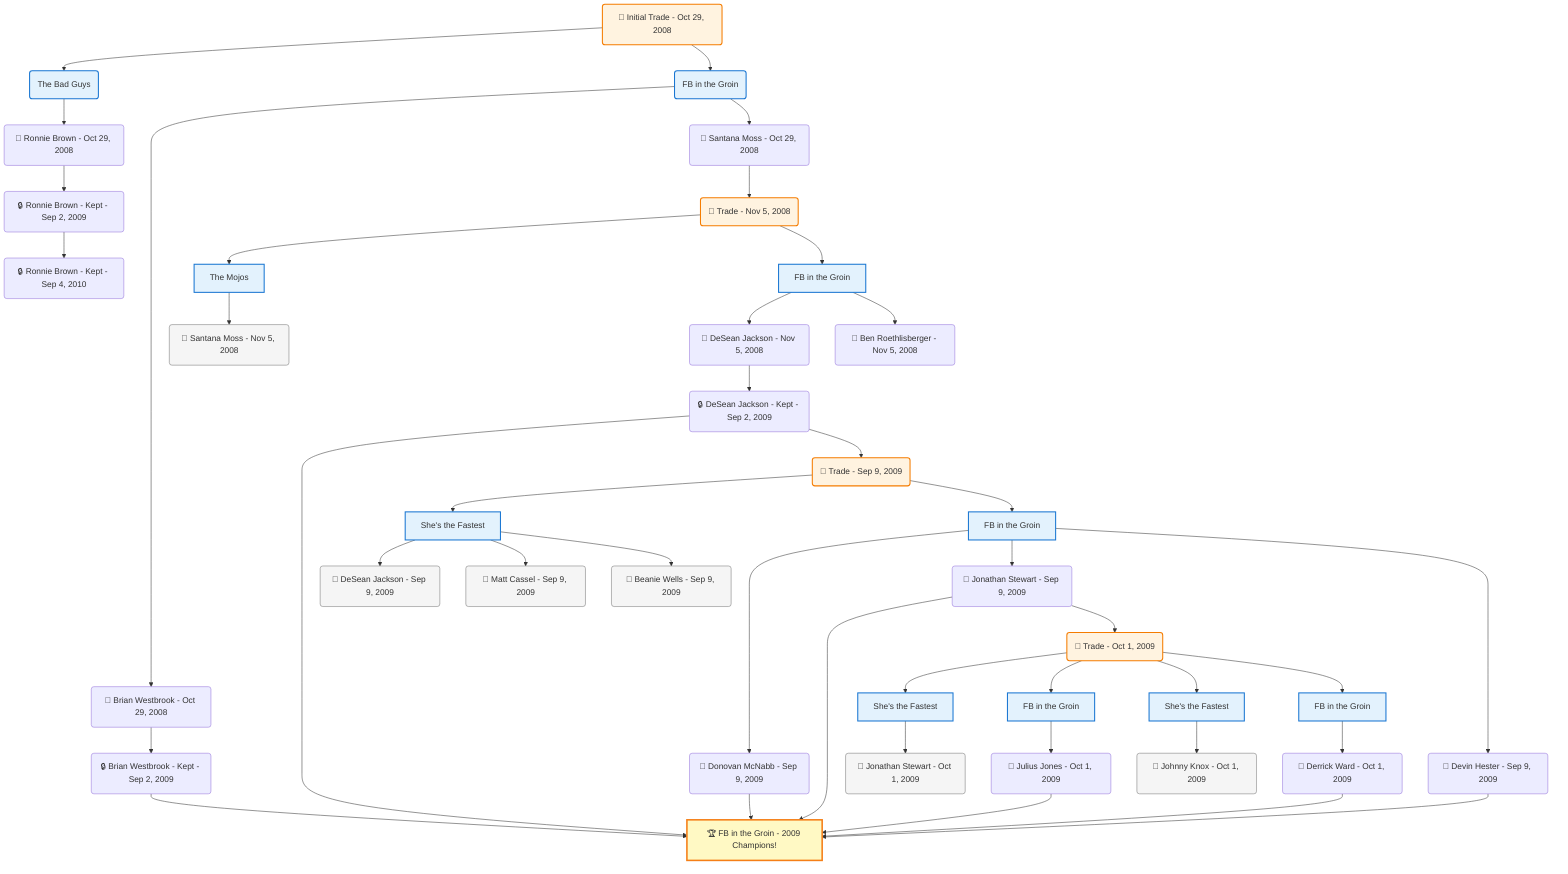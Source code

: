 flowchart TD

    TRADE_MAIN("🔄 Initial Trade - Oct 29, 2008")
    TEAM_1("The Bad Guys")
    TEAM_2("FB in the Groin")
    NODE_acbb1f4c-bddd-4152-be7d-cdbc176f8841("🔄 Ronnie Brown - Oct 29, 2008")
    NODE_3844f232-181a-4af4-ad32-7773482ac39b("🔒 Ronnie Brown - Kept - Sep 2, 2009")
    NODE_5f1b63ce-96fa-4d5d-a065-b53daf393a9a("🔒 Ronnie Brown - Kept - Sep 4, 2010")
    NODE_12905ee6-bbd2-40e5-9718-ce23cb7d7206("🔄 Brian Westbrook - Oct 29, 2008")
    NODE_b2cdb0b1-0710-4607-b4d7-239a8e3c79f8("🔒 Brian Westbrook - Kept - Sep 2, 2009")
    CHAMP_f483ecf1-cd17-4991-854b-e52dfc957b45_2009["🏆 FB in the Groin - 2009 Champions!"]
    NODE_6443451d-b374-42e2-9cc8-cf7ea623c574("🔄 Santana Moss - Oct 29, 2008")
    TRADE_f4210721-7634-4f38-99ae-7010bedca89e_3("🔄 Trade - Nov 5, 2008")
    TEAM_bbe2d0ad-54cf-4c22-be82-b2a5f262a157_4["The Mojos"]
    NODE_65e6ad00-c1d7-4912-a451-80fb65a5a9a2("🔄 Santana Moss - Nov 5, 2008")
    TEAM_f483ecf1-cd17-4991-854b-e52dfc957b45_5["FB in the Groin"]
    NODE_cb1ba05a-5cc4-4f55-a9c1-1a40c6000637("🔄 DeSean Jackson - Nov 5, 2008")
    NODE_bcd52ce9-b953-4a82-9e0b-0527be26bfa4("🔒 DeSean Jackson - Kept - Sep 2, 2009")
    TRADE_d64744f2-649c-41d8-81d6-cb12408f9a20_6("🔄 Trade - Sep 9, 2009")
    TEAM_4449259f-64af-44fd-9235-1facc0926234_7["She's the Fastest"]
    NODE_620b330b-81b8-4a9f-9476-febda8d1f7e0("🔄 DeSean Jackson - Sep 9, 2009")
    NODE_da366052-1793-4ec3-aeef-e2d58fcebf07("🔄 Matt Cassel - Sep 9, 2009")
    NODE_6dd1fdfd-8b13-4c36-b124-f5bc0932f73f("🔄 Beanie Wells - Sep 9, 2009")
    TEAM_f483ecf1-cd17-4991-854b-e52dfc957b45_8["FB in the Groin"]
    NODE_3128e3d6-ada1-4ddc-99ad-add55e2d292b("🔄 Donovan McNabb - Sep 9, 2009")
    NODE_15682633-4c98-4792-b4d5-ef220e682543("🔄 Jonathan Stewart - Sep 9, 2009")
    TRADE_2e75919f-7f43-4753-b2ca-f52a7e93ce4e_9("🔄 Trade - Oct 1, 2009")
    TEAM_4449259f-64af-44fd-9235-1facc0926234_10["She's the Fastest"]
    NODE_83285925-8d16-4bc1-b0fb-55a3915fa4da("🔄 Jonathan Stewart - Oct 1, 2009")
    TEAM_f483ecf1-cd17-4991-854b-e52dfc957b45_11["FB in the Groin"]
    NODE_6bd2dbc8-26a3-4b6e-8848-0ab9fd44aa1c("🔄 Julius Jones - Oct 1, 2009")
    TEAM_4449259f-64af-44fd-9235-1facc0926234_12["She's the Fastest"]
    NODE_d83fde35-d3b4-4078-b9f5-8c7decd47ba4("🔄 Johnny Knox - Oct 1, 2009")
    TEAM_f483ecf1-cd17-4991-854b-e52dfc957b45_13["FB in the Groin"]
    NODE_a26c503a-f2bc-4cab-996f-f0253689a18b("🔄 Derrick Ward - Oct 1, 2009")
    NODE_2506304d-9aeb-4778-8bbb-feb1241129b8("🔄 Devin Hester - Sep 9, 2009")
    NODE_c5a004fa-c6ce-4e56-a5ca-71081721a629("🔄 Ben Roethlisberger - Nov 5, 2008")

    TRADE_MAIN --> TEAM_1
    TRADE_MAIN --> TEAM_2
    TEAM_1 --> NODE_acbb1f4c-bddd-4152-be7d-cdbc176f8841
    NODE_acbb1f4c-bddd-4152-be7d-cdbc176f8841 --> NODE_3844f232-181a-4af4-ad32-7773482ac39b
    NODE_3844f232-181a-4af4-ad32-7773482ac39b --> NODE_5f1b63ce-96fa-4d5d-a065-b53daf393a9a
    TEAM_2 --> NODE_12905ee6-bbd2-40e5-9718-ce23cb7d7206
    NODE_12905ee6-bbd2-40e5-9718-ce23cb7d7206 --> NODE_b2cdb0b1-0710-4607-b4d7-239a8e3c79f8
    NODE_b2cdb0b1-0710-4607-b4d7-239a8e3c79f8 --> CHAMP_f483ecf1-cd17-4991-854b-e52dfc957b45_2009
    TEAM_2 --> NODE_6443451d-b374-42e2-9cc8-cf7ea623c574
    NODE_6443451d-b374-42e2-9cc8-cf7ea623c574 --> TRADE_f4210721-7634-4f38-99ae-7010bedca89e_3
    TRADE_f4210721-7634-4f38-99ae-7010bedca89e_3 --> TEAM_bbe2d0ad-54cf-4c22-be82-b2a5f262a157_4
    TEAM_bbe2d0ad-54cf-4c22-be82-b2a5f262a157_4 --> NODE_65e6ad00-c1d7-4912-a451-80fb65a5a9a2
    TRADE_f4210721-7634-4f38-99ae-7010bedca89e_3 --> TEAM_f483ecf1-cd17-4991-854b-e52dfc957b45_5
    TEAM_f483ecf1-cd17-4991-854b-e52dfc957b45_5 --> NODE_cb1ba05a-5cc4-4f55-a9c1-1a40c6000637
    NODE_cb1ba05a-5cc4-4f55-a9c1-1a40c6000637 --> NODE_bcd52ce9-b953-4a82-9e0b-0527be26bfa4
    NODE_bcd52ce9-b953-4a82-9e0b-0527be26bfa4 --> CHAMP_f483ecf1-cd17-4991-854b-e52dfc957b45_2009
    NODE_bcd52ce9-b953-4a82-9e0b-0527be26bfa4 --> TRADE_d64744f2-649c-41d8-81d6-cb12408f9a20_6
    TRADE_d64744f2-649c-41d8-81d6-cb12408f9a20_6 --> TEAM_4449259f-64af-44fd-9235-1facc0926234_7
    TEAM_4449259f-64af-44fd-9235-1facc0926234_7 --> NODE_620b330b-81b8-4a9f-9476-febda8d1f7e0
    TEAM_4449259f-64af-44fd-9235-1facc0926234_7 --> NODE_da366052-1793-4ec3-aeef-e2d58fcebf07
    TEAM_4449259f-64af-44fd-9235-1facc0926234_7 --> NODE_6dd1fdfd-8b13-4c36-b124-f5bc0932f73f
    TRADE_d64744f2-649c-41d8-81d6-cb12408f9a20_6 --> TEAM_f483ecf1-cd17-4991-854b-e52dfc957b45_8
    TEAM_f483ecf1-cd17-4991-854b-e52dfc957b45_8 --> NODE_3128e3d6-ada1-4ddc-99ad-add55e2d292b
    NODE_3128e3d6-ada1-4ddc-99ad-add55e2d292b --> CHAMP_f483ecf1-cd17-4991-854b-e52dfc957b45_2009
    TEAM_f483ecf1-cd17-4991-854b-e52dfc957b45_8 --> NODE_15682633-4c98-4792-b4d5-ef220e682543
    NODE_15682633-4c98-4792-b4d5-ef220e682543 --> CHAMP_f483ecf1-cd17-4991-854b-e52dfc957b45_2009
    NODE_15682633-4c98-4792-b4d5-ef220e682543 --> TRADE_2e75919f-7f43-4753-b2ca-f52a7e93ce4e_9
    TRADE_2e75919f-7f43-4753-b2ca-f52a7e93ce4e_9 --> TEAM_4449259f-64af-44fd-9235-1facc0926234_10
    TEAM_4449259f-64af-44fd-9235-1facc0926234_10 --> NODE_83285925-8d16-4bc1-b0fb-55a3915fa4da
    TRADE_2e75919f-7f43-4753-b2ca-f52a7e93ce4e_9 --> TEAM_f483ecf1-cd17-4991-854b-e52dfc957b45_11
    TEAM_f483ecf1-cd17-4991-854b-e52dfc957b45_11 --> NODE_6bd2dbc8-26a3-4b6e-8848-0ab9fd44aa1c
    NODE_6bd2dbc8-26a3-4b6e-8848-0ab9fd44aa1c --> CHAMP_f483ecf1-cd17-4991-854b-e52dfc957b45_2009
    TRADE_2e75919f-7f43-4753-b2ca-f52a7e93ce4e_9 --> TEAM_4449259f-64af-44fd-9235-1facc0926234_12
    TEAM_4449259f-64af-44fd-9235-1facc0926234_12 --> NODE_d83fde35-d3b4-4078-b9f5-8c7decd47ba4
    TRADE_2e75919f-7f43-4753-b2ca-f52a7e93ce4e_9 --> TEAM_f483ecf1-cd17-4991-854b-e52dfc957b45_13
    TEAM_f483ecf1-cd17-4991-854b-e52dfc957b45_13 --> NODE_a26c503a-f2bc-4cab-996f-f0253689a18b
    NODE_a26c503a-f2bc-4cab-996f-f0253689a18b --> CHAMP_f483ecf1-cd17-4991-854b-e52dfc957b45_2009
    TEAM_f483ecf1-cd17-4991-854b-e52dfc957b45_8 --> NODE_2506304d-9aeb-4778-8bbb-feb1241129b8
    NODE_2506304d-9aeb-4778-8bbb-feb1241129b8 --> CHAMP_f483ecf1-cd17-4991-854b-e52dfc957b45_2009
    TEAM_f483ecf1-cd17-4991-854b-e52dfc957b45_5 --> NODE_c5a004fa-c6ce-4e56-a5ca-71081721a629

    %% Node styling
    classDef teamNode fill:#e3f2fd,stroke:#1976d2,stroke-width:2px
    classDef tradeNode fill:#fff3e0,stroke:#f57c00,stroke-width:2px
    classDef playerNode fill:#f3e5f5,stroke:#7b1fa2,stroke-width:1px
    classDef nonRootPlayerNode fill:#f5f5f5,stroke:#757575,stroke-width:1px
    classDef endNode fill:#ffebee,stroke:#c62828,stroke-width:2px
    classDef waiverNode fill:#e8f5e8,stroke:#388e3c,stroke-width:2px
    classDef championshipNode fill:#fff9c4,stroke:#f57f17,stroke-width:3px

    class TEAM_1,TEAM_2,TEAM_bbe2d0ad-54cf-4c22-be82-b2a5f262a157_4,TEAM_f483ecf1-cd17-4991-854b-e52dfc957b45_5,TEAM_4449259f-64af-44fd-9235-1facc0926234_7,TEAM_f483ecf1-cd17-4991-854b-e52dfc957b45_8,TEAM_4449259f-64af-44fd-9235-1facc0926234_10,TEAM_f483ecf1-cd17-4991-854b-e52dfc957b45_11,TEAM_4449259f-64af-44fd-9235-1facc0926234_12,TEAM_f483ecf1-cd17-4991-854b-e52dfc957b45_13 teamNode
    class CHAMP_f483ecf1-cd17-4991-854b-e52dfc957b45_2009 championshipNode
    class NODE_65e6ad00-c1d7-4912-a451-80fb65a5a9a2,NODE_620b330b-81b8-4a9f-9476-febda8d1f7e0,NODE_da366052-1793-4ec3-aeef-e2d58fcebf07,NODE_6dd1fdfd-8b13-4c36-b124-f5bc0932f73f,NODE_83285925-8d16-4bc1-b0fb-55a3915fa4da,NODE_d83fde35-d3b4-4078-b9f5-8c7decd47ba4 nonRootPlayerNode
    class TRADE_MAIN,TRADE_f4210721-7634-4f38-99ae-7010bedca89e_3,TRADE_d64744f2-649c-41d8-81d6-cb12408f9a20_6,TRADE_2e75919f-7f43-4753-b2ca-f52a7e93ce4e_9 tradeNode